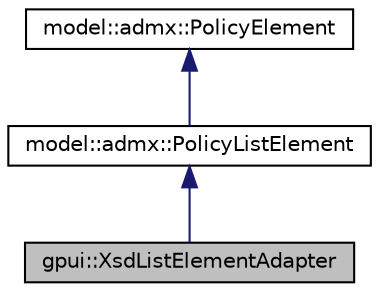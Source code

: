digraph "gpui::XsdListElementAdapter"
{
 // LATEX_PDF_SIZE
  edge [fontname="Helvetica",fontsize="10",labelfontname="Helvetica",labelfontsize="10"];
  node [fontname="Helvetica",fontsize="10",shape=record];
  Node1 [label="gpui::XsdListElementAdapter",height=0.2,width=0.4,color="black", fillcolor="grey75", style="filled", fontcolor="black",tooltip=" "];
  Node2 -> Node1 [dir="back",color="midnightblue",fontsize="10",style="solid",fontname="Helvetica"];
  Node2 [label="model::admx::PolicyListElement",height=0.2,width=0.4,color="black", fillcolor="white", style="filled",URL="$classmodel_1_1admx_1_1_policy_list_element.html",tooltip="The PolicyListElement class sets a list of different registry subkeys when a policy setting is enable..."];
  Node3 -> Node2 [dir="back",color="midnightblue",fontsize="10",style="solid",fontname="Helvetica"];
  Node3 [label="model::admx::PolicyElement",height=0.2,width=0.4,color="black", fillcolor="white", style="filled",URL="$classmodel_1_1admx_1_1_policy_element.html",tooltip="The PolicyElement class represents the types of optional parameters defined in a policy setting."];
}
